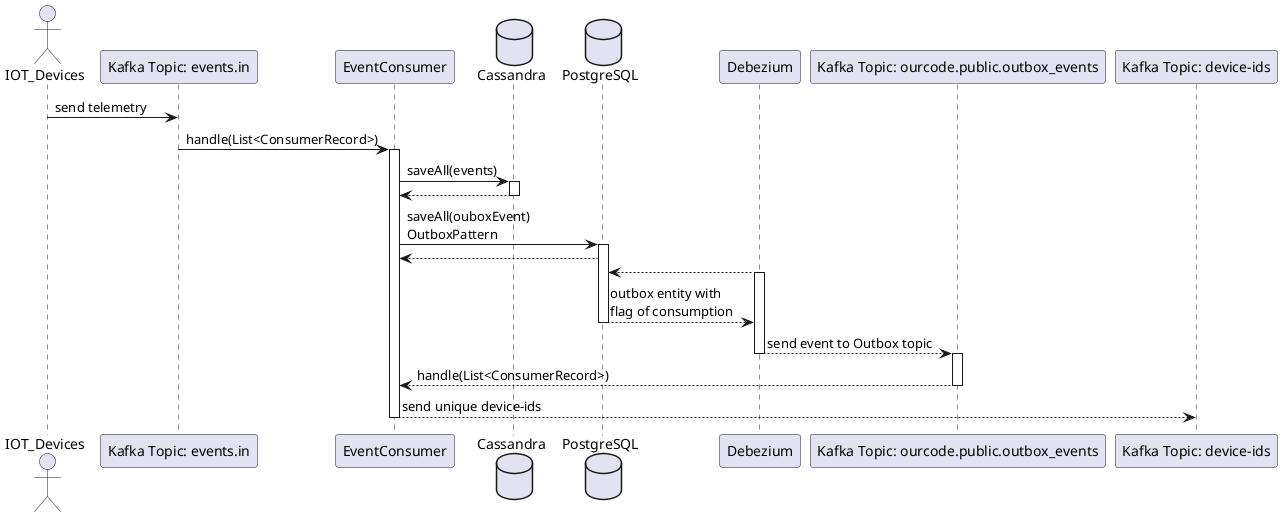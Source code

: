 @startuml

actor IOT_Devices
participant "Kafka Topic: events.in" as KTI
participant EventConsumer
database Cassandra
database PostgreSQL
participant Debezium
participant "Kafka Topic: ourcode.public.outbox_events" as KTO
participant "Kafka Topic: device-ids" as KTD

IOT_Devices -> KTI: send telemetry
KTI -> EventConsumer: handle(List<ConsumerRecord>)
activate EventConsumer
EventConsumer -> Cassandra: saveAll(events)
activate Cassandra
Cassandra --> EventConsumer
deactivate Cassandra
EventConsumer -> PostgreSQL: saveAll(ouboxEvent)\nOutboxPattern
activate PostgreSQL
EventConsumer <-- PostgreSQL
Debezium --> PostgreSQL:
activate Debezium
PostgreSQL --> Debezium: outbox entity with\nflag of consumption
deactivate PostgreSQL
Debezium --> KTO: send event to Outbox topic
deactivate Debezium
activate KTO
EventConsumer <-- KTO: handle(List<ConsumerRecord>)
deactivate KTO
EventConsumer --> KTD: send unique device-ids
deactivate EventConsumer
@enduml